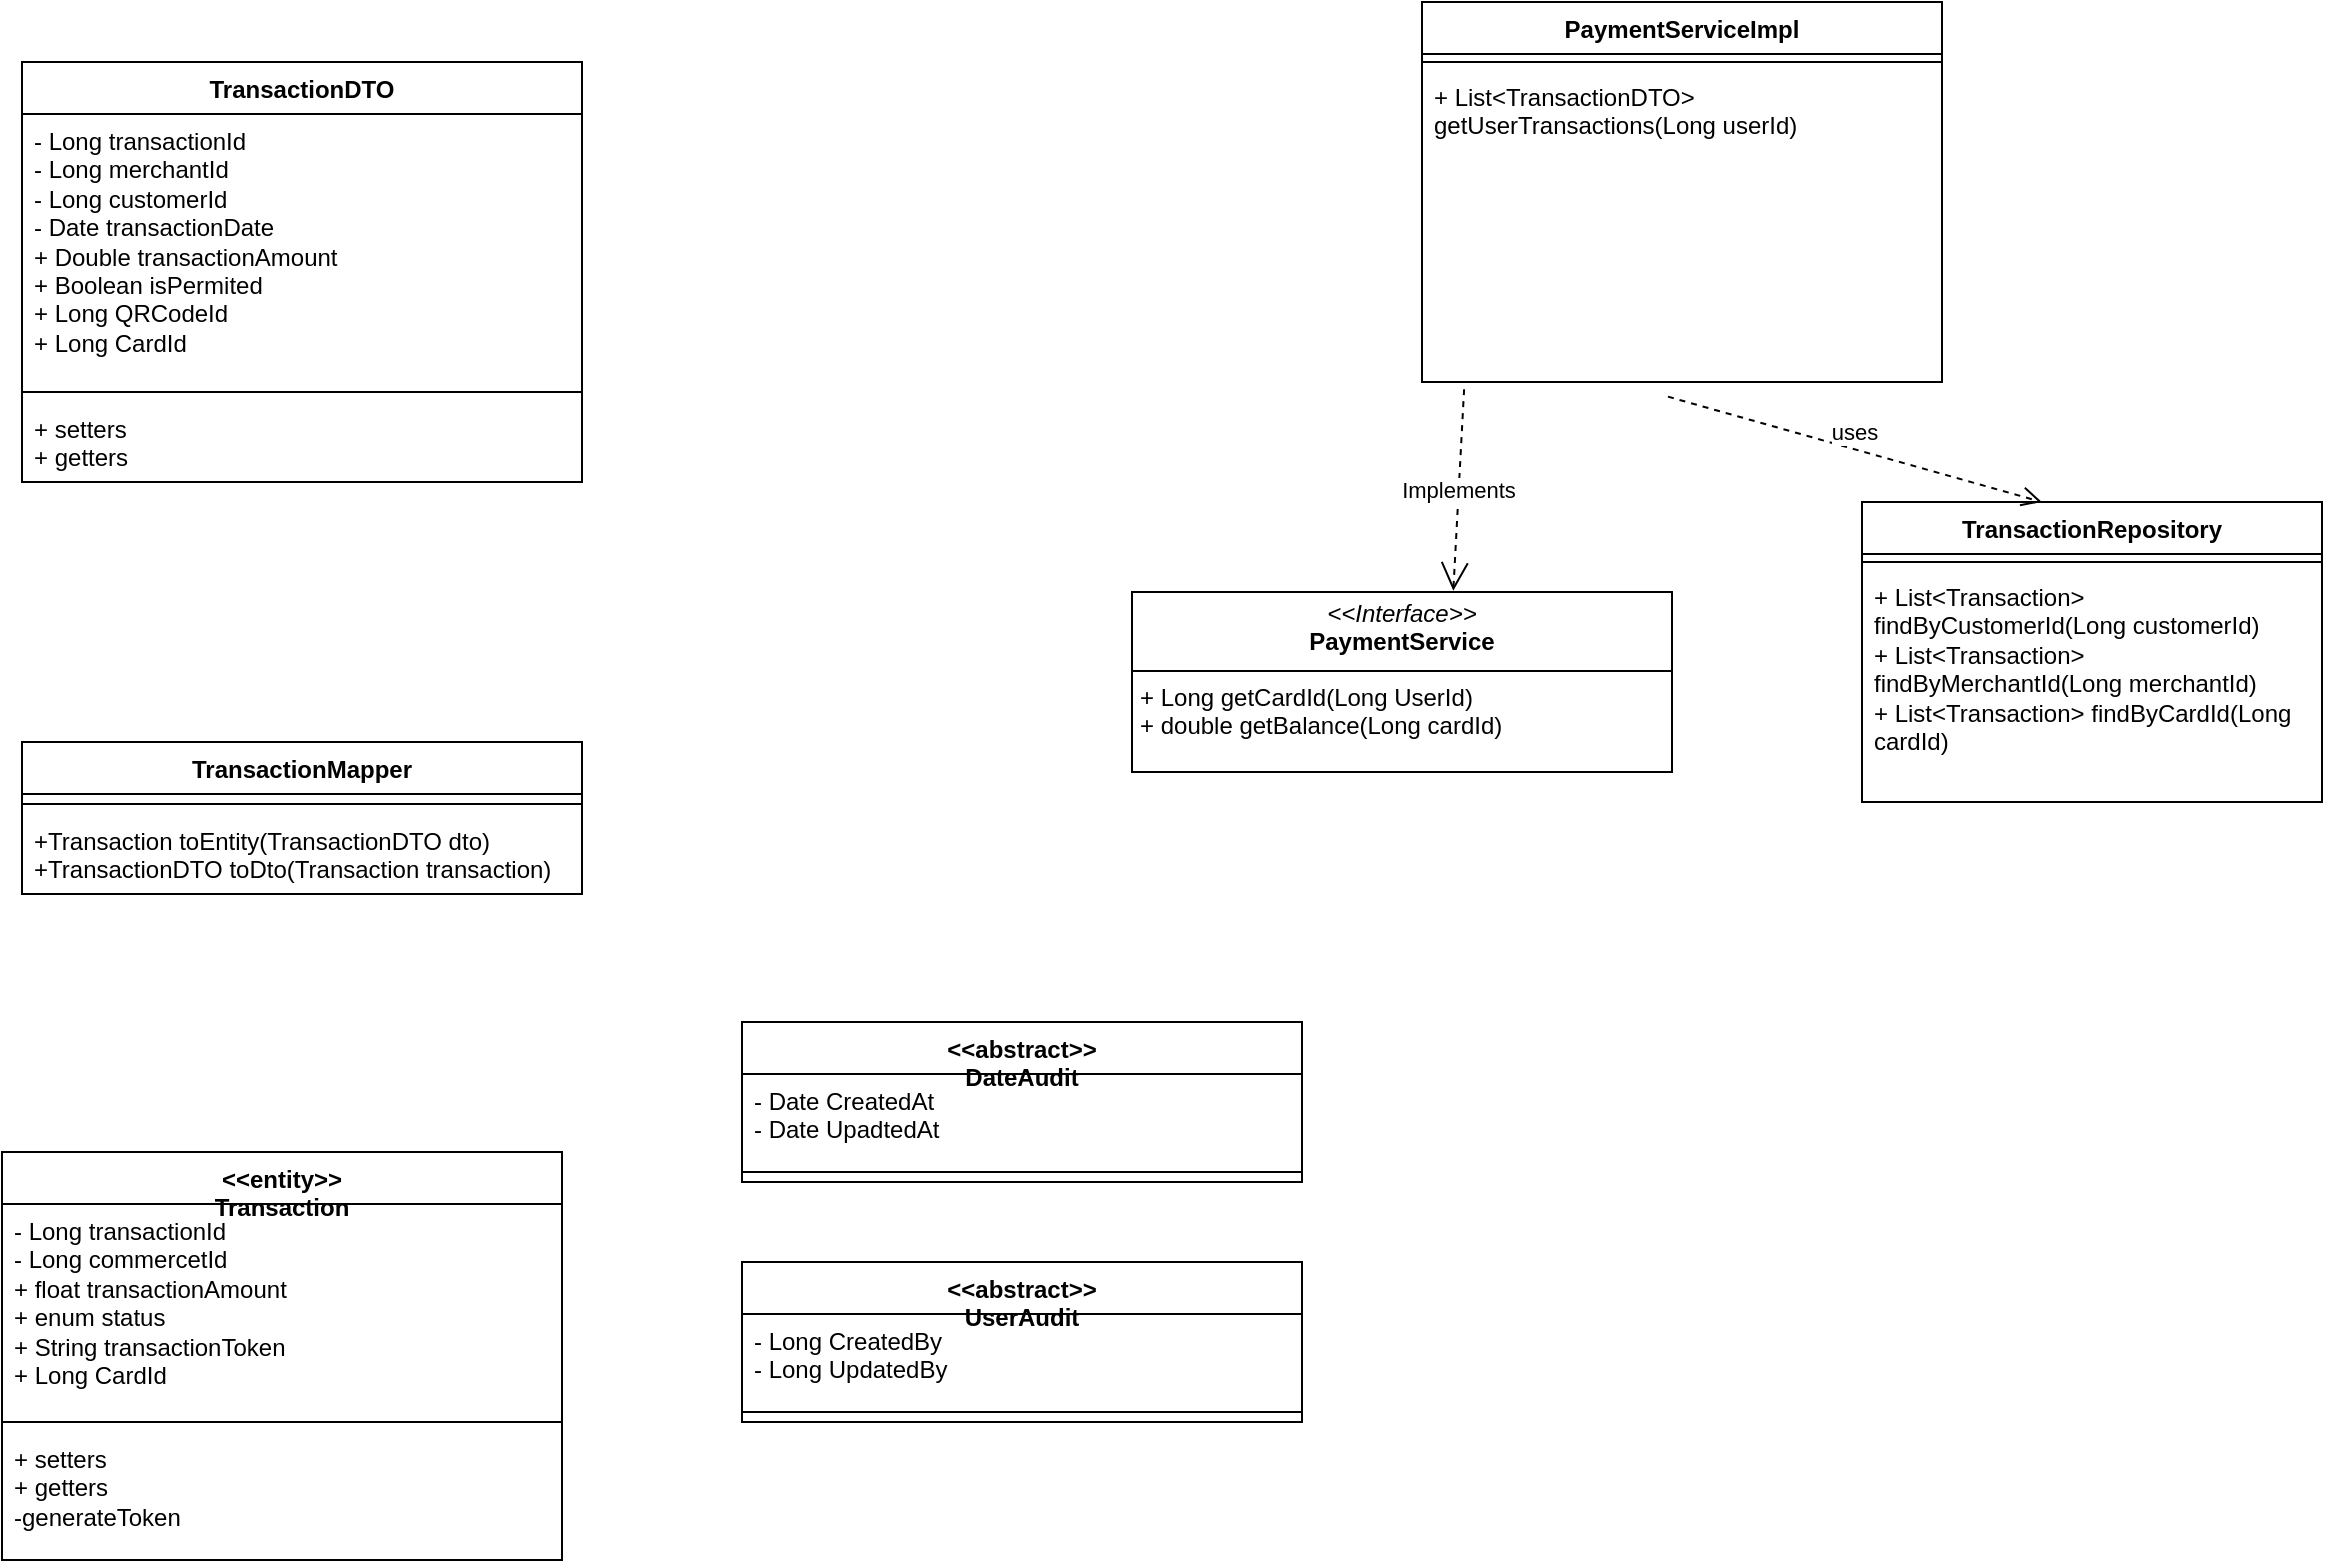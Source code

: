 <mxfile version="26.0.13">
  <diagram id="C5RBs43oDa-KdzZeNtuy" name="Page-1">
    <mxGraphModel dx="1648" dy="364" grid="1" gridSize="10" guides="1" tooltips="1" connect="1" arrows="1" fold="1" page="1" pageScale="1" pageWidth="827" pageHeight="1169" math="0" shadow="0">
      <root>
        <mxCell id="WIyWlLk6GJQsqaUBKTNV-0" />
        <mxCell id="WIyWlLk6GJQsqaUBKTNV-1" parent="WIyWlLk6GJQsqaUBKTNV-0" />
        <mxCell id="0nZKB-xrsCa42AyGfKCq-1" value="&lt;p style=&quot;margin:0px;margin-top:4px;text-align:center;&quot;&gt;&lt;i&gt;&amp;lt;&amp;lt;Interface&amp;gt;&amp;gt;&lt;/i&gt;&lt;br&gt;&lt;b&gt;PaymentService&lt;/b&gt;&lt;/p&gt;&lt;hr size=&quot;1&quot; style=&quot;border-style:solid;&quot;&gt;&lt;p style=&quot;margin:0px;margin-left:4px;&quot;&gt;&lt;/p&gt;&lt;p style=&quot;margin:0px;margin-left:4px;&quot;&gt;+ Long getCardId(Long UserId)&lt;br&gt;+ double getBalance(Long cardId)&lt;/p&gt;" style="verticalAlign=top;align=left;overflow=fill;html=1;whiteSpace=wrap;" parent="WIyWlLk6GJQsqaUBKTNV-1" vertex="1">
          <mxGeometry x="155" y="305" width="270" height="90" as="geometry" />
        </mxCell>
        <mxCell id="0nZKB-xrsCa42AyGfKCq-2" value="Implements" style="endArrow=open;endSize=12;dashed=1;html=1;rounded=0;entryX=0.595;entryY=-0.007;entryDx=0;entryDy=0;entryPerimeter=0;exitX=0.081;exitY=1.023;exitDx=0;exitDy=0;exitPerimeter=0;" parent="WIyWlLk6GJQsqaUBKTNV-1" source="0nZKB-xrsCa42AyGfKCq-6" target="0nZKB-xrsCa42AyGfKCq-1" edge="1">
          <mxGeometry width="160" relative="1" as="geometry">
            <mxPoint x="300" y="90" as="sourcePoint" />
            <mxPoint x="370" y="230" as="targetPoint" />
          </mxGeometry>
        </mxCell>
        <mxCell id="0nZKB-xrsCa42AyGfKCq-3" value="PaymentServiceImpl" style="swimlane;fontStyle=1;align=center;verticalAlign=top;childLayout=stackLayout;horizontal=1;startSize=26;horizontalStack=0;resizeParent=1;resizeParentMax=0;resizeLast=0;collapsible=1;marginBottom=0;whiteSpace=wrap;html=1;" parent="WIyWlLk6GJQsqaUBKTNV-1" vertex="1">
          <mxGeometry x="300" y="10" width="260" height="190" as="geometry" />
        </mxCell>
        <mxCell id="0nZKB-xrsCa42AyGfKCq-5" value="" style="line;strokeWidth=1;fillColor=none;align=left;verticalAlign=middle;spacingTop=-1;spacingLeft=3;spacingRight=3;rotatable=0;labelPosition=right;points=[];portConstraint=eastwest;strokeColor=inherit;" parent="0nZKB-xrsCa42AyGfKCq-3" vertex="1">
          <mxGeometry y="26" width="260" height="8" as="geometry" />
        </mxCell>
        <mxCell id="0nZKB-xrsCa42AyGfKCq-6" value="&lt;div&gt;+ List&amp;lt;TransactionDTO&amp;gt; getUserTransactions(Long userId)&lt;/div&gt;&lt;div&gt;&lt;br&gt;&lt;/div&gt;&lt;div&gt;&lt;br&gt;&lt;/div&gt;&lt;div&gt;&amp;nbsp;&lt;/div&gt;&lt;div&gt;&lt;br&gt;&lt;/div&gt;&lt;div&gt;&lt;br&gt;&lt;/div&gt;&lt;div&gt;&lt;br&gt;&lt;/div&gt;" style="text;strokeColor=none;fillColor=none;align=left;verticalAlign=top;spacingLeft=4;spacingRight=4;overflow=hidden;rotatable=0;points=[[0,0.5],[1,0.5]];portConstraint=eastwest;whiteSpace=wrap;html=1;" parent="0nZKB-xrsCa42AyGfKCq-3" vertex="1">
          <mxGeometry y="34" width="260" height="156" as="geometry" />
        </mxCell>
        <mxCell id="0nZKB-xrsCa42AyGfKCq-7" value="TransactionRepository" style="swimlane;fontStyle=1;align=center;verticalAlign=top;childLayout=stackLayout;horizontal=1;startSize=26;horizontalStack=0;resizeParent=1;resizeParentMax=0;resizeLast=0;collapsible=1;marginBottom=0;whiteSpace=wrap;html=1;" parent="WIyWlLk6GJQsqaUBKTNV-1" vertex="1">
          <mxGeometry x="520" y="260" width="230" height="150" as="geometry" />
        </mxCell>
        <mxCell id="0nZKB-xrsCa42AyGfKCq-9" value="" style="line;strokeWidth=1;fillColor=none;align=left;verticalAlign=middle;spacingTop=-1;spacingLeft=3;spacingRight=3;rotatable=0;labelPosition=right;points=[];portConstraint=eastwest;strokeColor=inherit;" parent="0nZKB-xrsCa42AyGfKCq-7" vertex="1">
          <mxGeometry y="26" width="230" height="8" as="geometry" />
        </mxCell>
        <mxCell id="0nZKB-xrsCa42AyGfKCq-10" value="+ List&amp;lt;Transaction&amp;gt; findByCustomerId(Long customerId)&lt;div&gt;+ List&amp;lt;Transaction&amp;gt; findByMerchantId(Long merchantId)&lt;/div&gt;&lt;div&gt;+ List&amp;lt;Transaction&amp;gt; findByCardId(Long cardId)&lt;/div&gt;" style="text;strokeColor=none;fillColor=none;align=left;verticalAlign=top;spacingLeft=4;spacingRight=4;overflow=hidden;rotatable=0;points=[[0,0.5],[1,0.5]];portConstraint=eastwest;whiteSpace=wrap;html=1;" parent="0nZKB-xrsCa42AyGfKCq-7" vertex="1">
          <mxGeometry y="34" width="230" height="116" as="geometry" />
        </mxCell>
        <mxCell id="0nZKB-xrsCa42AyGfKCq-11" value="uses" style="html=1;verticalAlign=bottom;endArrow=open;dashed=1;endSize=8;curved=0;rounded=0;exitX=0.473;exitY=1.047;exitDx=0;exitDy=0;exitPerimeter=0;entryX=0.391;entryY=0;entryDx=0;entryDy=0;entryPerimeter=0;" parent="WIyWlLk6GJQsqaUBKTNV-1" source="0nZKB-xrsCa42AyGfKCq-6" target="0nZKB-xrsCa42AyGfKCq-7" edge="1">
          <mxGeometry relative="1" as="geometry">
            <mxPoint x="380" y="130" as="sourcePoint" />
            <mxPoint x="300" y="130" as="targetPoint" />
          </mxGeometry>
        </mxCell>
        <mxCell id="0nZKB-xrsCa42AyGfKCq-12" value="&lt;div&gt;&amp;lt;&amp;lt;entity&amp;gt;&amp;gt;&lt;/div&gt;Transaction" style="swimlane;fontStyle=1;align=center;verticalAlign=top;childLayout=stackLayout;horizontal=1;startSize=26;horizontalStack=0;resizeParent=1;resizeParentMax=0;resizeLast=0;collapsible=1;marginBottom=0;whiteSpace=wrap;html=1;" parent="WIyWlLk6GJQsqaUBKTNV-1" vertex="1">
          <mxGeometry x="-410" y="585" width="280" height="204" as="geometry">
            <mxRectangle x="150" y="499" width="100" height="40" as="alternateBounds" />
          </mxGeometry>
        </mxCell>
        <mxCell id="0nZKB-xrsCa42AyGfKCq-13" value="- Long transactionId&lt;div&gt;- Long commercetId&lt;/div&gt;&lt;div&gt;+ float transactionAmount&amp;nbsp;&lt;/div&gt;&lt;div&gt;+ enum status&lt;/div&gt;&lt;div&gt;+ String transactionToken&lt;/div&gt;&lt;div&gt;+ Long CardId&lt;/div&gt;&lt;div&gt;&lt;br&gt;&lt;/div&gt;&lt;div&gt;&lt;br&gt;&lt;/div&gt;&lt;div&gt;&lt;br&gt;&lt;/div&gt;" style="text;strokeColor=none;fillColor=none;align=left;verticalAlign=top;spacingLeft=4;spacingRight=4;overflow=hidden;rotatable=0;points=[[0,0.5],[1,0.5]];portConstraint=eastwest;whiteSpace=wrap;html=1;" parent="0nZKB-xrsCa42AyGfKCq-12" vertex="1">
          <mxGeometry y="26" width="280" height="104" as="geometry" />
        </mxCell>
        <mxCell id="0nZKB-xrsCa42AyGfKCq-14" value="" style="line;strokeWidth=1;fillColor=none;align=left;verticalAlign=middle;spacingTop=-1;spacingLeft=3;spacingRight=3;rotatable=0;labelPosition=right;points=[];portConstraint=eastwest;strokeColor=inherit;" parent="0nZKB-xrsCa42AyGfKCq-12" vertex="1">
          <mxGeometry y="130" width="280" height="10" as="geometry" />
        </mxCell>
        <mxCell id="0nZKB-xrsCa42AyGfKCq-15" value="+ setters&amp;nbsp;&lt;div&gt;+ getters&lt;/div&gt;&lt;div&gt;-generateToken&lt;/div&gt;&lt;div&gt;&amp;nbsp;&lt;/div&gt;&lt;div&gt;&lt;br&gt;&lt;/div&gt;" style="text;strokeColor=none;fillColor=none;align=left;verticalAlign=top;spacingLeft=4;spacingRight=4;overflow=hidden;rotatable=0;points=[[0,0.5],[1,0.5]];portConstraint=eastwest;whiteSpace=wrap;html=1;" parent="0nZKB-xrsCa42AyGfKCq-12" vertex="1">
          <mxGeometry y="140" width="280" height="64" as="geometry" />
        </mxCell>
        <mxCell id="0nZKB-xrsCa42AyGfKCq-16" value="TransactionDTO" style="swimlane;fontStyle=1;align=center;verticalAlign=top;childLayout=stackLayout;horizontal=1;startSize=26;horizontalStack=0;resizeParent=1;resizeParentMax=0;resizeLast=0;collapsible=1;marginBottom=0;whiteSpace=wrap;html=1;" parent="WIyWlLk6GJQsqaUBKTNV-1" vertex="1">
          <mxGeometry x="-400" y="40" width="280" height="210" as="geometry" />
        </mxCell>
        <mxCell id="0nZKB-xrsCa42AyGfKCq-17" value="- Long transactionId&lt;div&gt;- Long merchantId&lt;/div&gt;&lt;div&gt;- Long customerId&lt;/div&gt;&lt;div&gt;- Date transactionDate&lt;/div&gt;&lt;div&gt;+ Double transactionAmount&amp;nbsp;&lt;/div&gt;&lt;div&gt;+ Boolean isPermited&amp;nbsp;&lt;/div&gt;&lt;div&gt;+ Long QRCodeId&lt;/div&gt;&lt;div&gt;+ Long CardId&lt;/div&gt;&lt;div&gt;&lt;br&gt;&lt;/div&gt;&lt;div&gt;&lt;br&gt;&lt;/div&gt;&lt;div&gt;&lt;br&gt;&lt;/div&gt;" style="text;strokeColor=none;fillColor=none;align=left;verticalAlign=top;spacingLeft=4;spacingRight=4;overflow=hidden;rotatable=0;points=[[0,0.5],[1,0.5]];portConstraint=eastwest;whiteSpace=wrap;html=1;" parent="0nZKB-xrsCa42AyGfKCq-16" vertex="1">
          <mxGeometry y="26" width="280" height="134" as="geometry" />
        </mxCell>
        <mxCell id="0nZKB-xrsCa42AyGfKCq-18" value="" style="line;strokeWidth=1;fillColor=none;align=left;verticalAlign=middle;spacingTop=-1;spacingLeft=3;spacingRight=3;rotatable=0;labelPosition=right;points=[];portConstraint=eastwest;strokeColor=inherit;" parent="0nZKB-xrsCa42AyGfKCq-16" vertex="1">
          <mxGeometry y="160" width="280" height="10" as="geometry" />
        </mxCell>
        <mxCell id="0nZKB-xrsCa42AyGfKCq-19" value="+ setters&amp;nbsp;&lt;div&gt;+ getters&amp;nbsp;&lt;/div&gt;&lt;div&gt;&lt;br&gt;&lt;/div&gt;" style="text;strokeColor=none;fillColor=none;align=left;verticalAlign=top;spacingLeft=4;spacingRight=4;overflow=hidden;rotatable=0;points=[[0,0.5],[1,0.5]];portConstraint=eastwest;whiteSpace=wrap;html=1;" parent="0nZKB-xrsCa42AyGfKCq-16" vertex="1">
          <mxGeometry y="170" width="280" height="40" as="geometry" />
        </mxCell>
        <mxCell id="0nZKB-xrsCa42AyGfKCq-21" value="&lt;div&gt;TransactionMapper&lt;/div&gt;" style="swimlane;fontStyle=1;align=center;verticalAlign=top;childLayout=stackLayout;horizontal=1;startSize=26;horizontalStack=0;resizeParent=1;resizeParentMax=0;resizeLast=0;collapsible=1;marginBottom=0;whiteSpace=wrap;html=1;" parent="WIyWlLk6GJQsqaUBKTNV-1" vertex="1">
          <mxGeometry x="-400" y="380" width="280" height="76" as="geometry">
            <mxRectangle x="150" y="499" width="100" height="40" as="alternateBounds" />
          </mxGeometry>
        </mxCell>
        <mxCell id="0nZKB-xrsCa42AyGfKCq-23" value="" style="line;strokeWidth=1;fillColor=none;align=left;verticalAlign=middle;spacingTop=-1;spacingLeft=3;spacingRight=3;rotatable=0;labelPosition=right;points=[];portConstraint=eastwest;strokeColor=inherit;" parent="0nZKB-xrsCa42AyGfKCq-21" vertex="1">
          <mxGeometry y="26" width="280" height="10" as="geometry" />
        </mxCell>
        <mxCell id="0nZKB-xrsCa42AyGfKCq-24" value="&lt;div&gt;&lt;div&gt;+Transaction toEntity(TransactionDTO dto)&lt;/div&gt;&lt;div&gt;+TransactionDTO toDto(Transaction transaction)&lt;/div&gt;&lt;/div&gt;" style="text;strokeColor=none;fillColor=none;align=left;verticalAlign=top;spacingLeft=4;spacingRight=4;overflow=hidden;rotatable=0;points=[[0,0.5],[1,0.5]];portConstraint=eastwest;whiteSpace=wrap;html=1;" parent="0nZKB-xrsCa42AyGfKCq-21" vertex="1">
          <mxGeometry y="36" width="280" height="40" as="geometry" />
        </mxCell>
        <mxCell id="wpSQlMS1g1WLogvBtv8N-0" value="&lt;div&gt;&amp;lt;&amp;lt;abstract&amp;gt;&amp;gt;&lt;/div&gt;&lt;div&gt;DateAudit&lt;/div&gt;" style="swimlane;fontStyle=1;align=center;verticalAlign=top;childLayout=stackLayout;horizontal=1;startSize=26;horizontalStack=0;resizeParent=1;resizeParentMax=0;resizeLast=0;collapsible=1;marginBottom=0;whiteSpace=wrap;html=1;" vertex="1" parent="WIyWlLk6GJQsqaUBKTNV-1">
          <mxGeometry x="-40" y="520" width="280" height="80" as="geometry">
            <mxRectangle x="150" y="499" width="100" height="40" as="alternateBounds" />
          </mxGeometry>
        </mxCell>
        <mxCell id="wpSQlMS1g1WLogvBtv8N-1" value="- Date CreatedAt&lt;div&gt;- Date UpadtedAt&lt;/div&gt;" style="text;strokeColor=none;fillColor=none;align=left;verticalAlign=top;spacingLeft=4;spacingRight=4;overflow=hidden;rotatable=0;points=[[0,0.5],[1,0.5]];portConstraint=eastwest;whiteSpace=wrap;html=1;" vertex="1" parent="wpSQlMS1g1WLogvBtv8N-0">
          <mxGeometry y="26" width="280" height="44" as="geometry" />
        </mxCell>
        <mxCell id="wpSQlMS1g1WLogvBtv8N-2" value="" style="line;strokeWidth=1;fillColor=none;align=left;verticalAlign=middle;spacingTop=-1;spacingLeft=3;spacingRight=3;rotatable=0;labelPosition=right;points=[];portConstraint=eastwest;strokeColor=inherit;" vertex="1" parent="wpSQlMS1g1WLogvBtv8N-0">
          <mxGeometry y="70" width="280" height="10" as="geometry" />
        </mxCell>
        <mxCell id="wpSQlMS1g1WLogvBtv8N-4" value="&lt;div&gt;&amp;lt;&amp;lt;abstract&amp;gt;&amp;gt;&lt;/div&gt;&lt;div&gt;UserAudit&lt;/div&gt;" style="swimlane;fontStyle=1;align=center;verticalAlign=top;childLayout=stackLayout;horizontal=1;startSize=26;horizontalStack=0;resizeParent=1;resizeParentMax=0;resizeLast=0;collapsible=1;marginBottom=0;whiteSpace=wrap;html=1;" vertex="1" parent="WIyWlLk6GJQsqaUBKTNV-1">
          <mxGeometry x="-40" y="640" width="280" height="80" as="geometry">
            <mxRectangle x="150" y="499" width="100" height="40" as="alternateBounds" />
          </mxGeometry>
        </mxCell>
        <mxCell id="wpSQlMS1g1WLogvBtv8N-5" value="- Long CreatedBy&lt;div&gt;- Long UpdatedBy&lt;/div&gt;" style="text;strokeColor=none;fillColor=none;align=left;verticalAlign=top;spacingLeft=4;spacingRight=4;overflow=hidden;rotatable=0;points=[[0,0.5],[1,0.5]];portConstraint=eastwest;whiteSpace=wrap;html=1;" vertex="1" parent="wpSQlMS1g1WLogvBtv8N-4">
          <mxGeometry y="26" width="280" height="44" as="geometry" />
        </mxCell>
        <mxCell id="wpSQlMS1g1WLogvBtv8N-6" value="" style="line;strokeWidth=1;fillColor=none;align=left;verticalAlign=middle;spacingTop=-1;spacingLeft=3;spacingRight=3;rotatable=0;labelPosition=right;points=[];portConstraint=eastwest;strokeColor=inherit;" vertex="1" parent="wpSQlMS1g1WLogvBtv8N-4">
          <mxGeometry y="70" width="280" height="10" as="geometry" />
        </mxCell>
      </root>
    </mxGraphModel>
  </diagram>
</mxfile>
